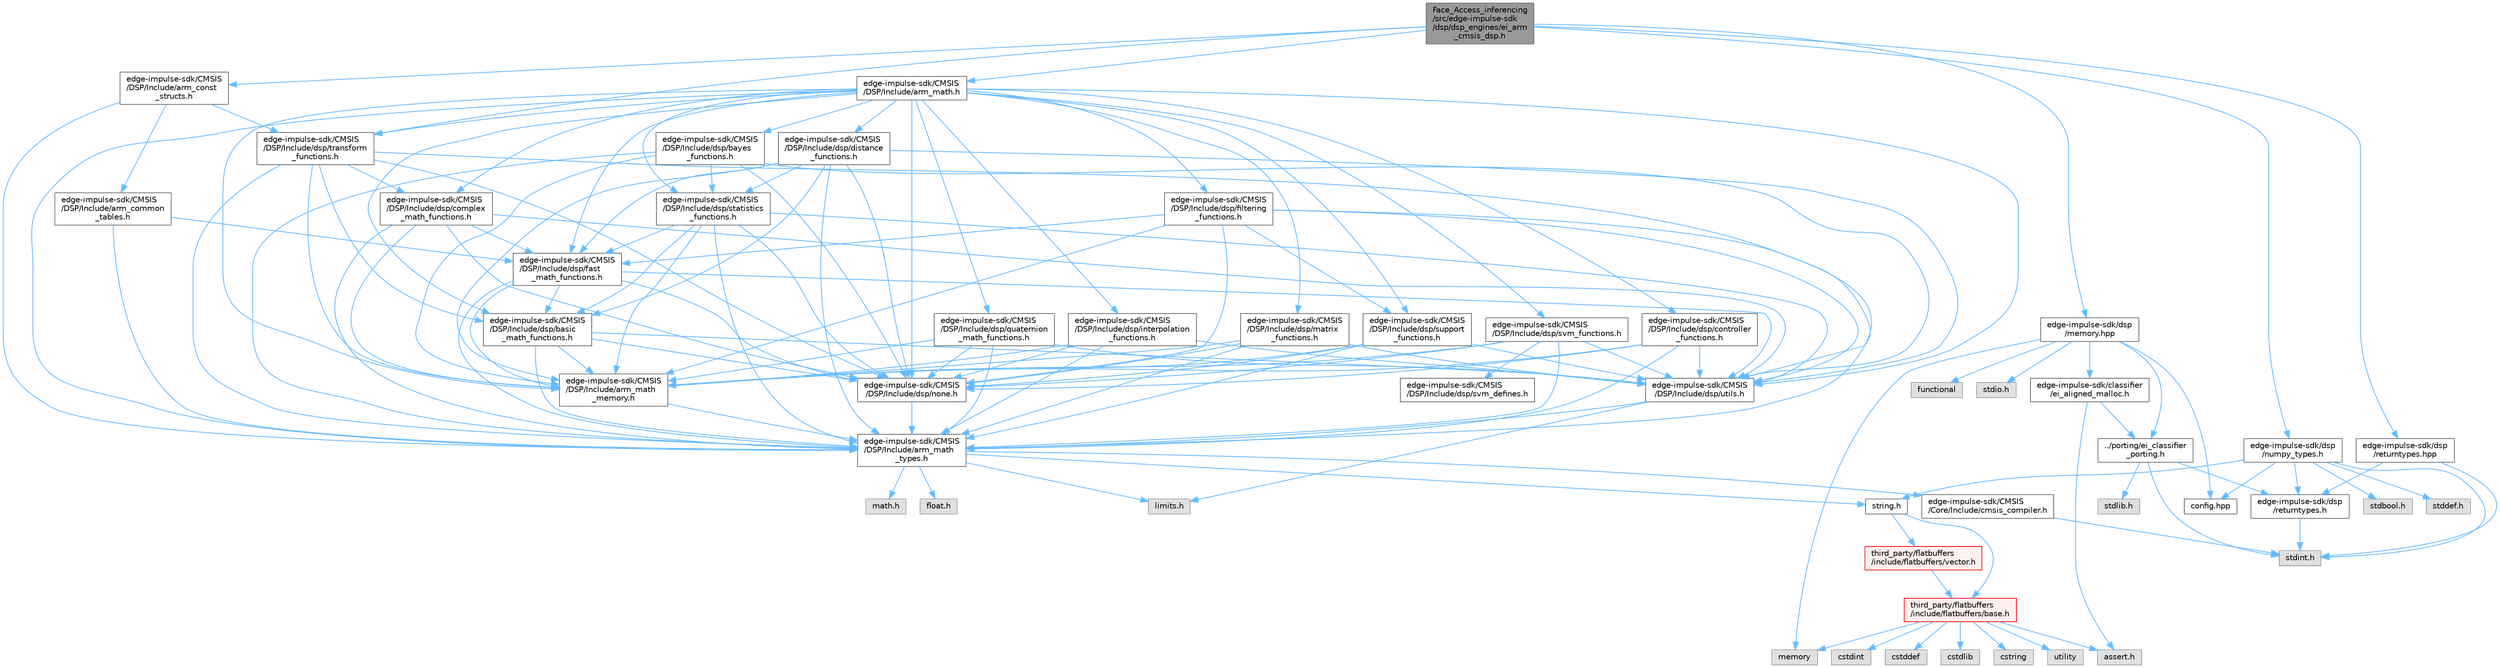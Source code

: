 digraph "Face_Access_inferencing/src/edge-impulse-sdk/dsp/dsp_engines/ei_arm_cmsis_dsp.h"
{
 // LATEX_PDF_SIZE
  bgcolor="transparent";
  edge [fontname=Helvetica,fontsize=10,labelfontname=Helvetica,labelfontsize=10];
  node [fontname=Helvetica,fontsize=10,shape=box,height=0.2,width=0.4];
  Node1 [id="Node000001",label="Face_Access_inferencing\l/src/edge-impulse-sdk\l/dsp/dsp_engines/ei_arm\l_cmsis_dsp.h",height=0.2,width=0.4,color="gray40", fillcolor="grey60", style="filled", fontcolor="black",tooltip=" "];
  Node1 -> Node2 [id="edge139_Node000001_Node000002",color="steelblue1",style="solid",tooltip=" "];
  Node2 [id="Node000002",label="edge-impulse-sdk/CMSIS\l/DSP/Include/arm_const\l_structs.h",height=0.2,width=0.4,color="grey40", fillcolor="white", style="filled",URL="$arm__const__structs_8h.html",tooltip=" "];
  Node2 -> Node3 [id="edge140_Node000002_Node000003",color="steelblue1",style="solid",tooltip=" "];
  Node3 [id="Node000003",label="edge-impulse-sdk/CMSIS\l/DSP/Include/arm_math\l_types.h",height=0.2,width=0.4,color="grey40", fillcolor="white", style="filled",URL="$arm__math__types_8h.html",tooltip=" "];
  Node3 -> Node4 [id="edge141_Node000003_Node000004",color="steelblue1",style="solid",tooltip=" "];
  Node4 [id="Node000004",label="edge-impulse-sdk/CMSIS\l/Core/Include/cmsis_compiler.h",height=0.2,width=0.4,color="grey40", fillcolor="white", style="filled",URL="$_face___access__inferencing_2src_2edge-impulse-sdk_2_c_m_s_i_s_2_core_2_include_2cmsis__compiler_8h.html",tooltip="CMSIS compiler generic header file."];
  Node4 -> Node5 [id="edge142_Node000004_Node000005",color="steelblue1",style="solid",tooltip=" "];
  Node5 [id="Node000005",label="stdint.h",height=0.2,width=0.4,color="grey60", fillcolor="#E0E0E0", style="filled",tooltip=" "];
  Node3 -> Node6 [id="edge143_Node000003_Node000006",color="steelblue1",style="solid",tooltip=" "];
  Node6 [id="Node000006",label="string.h",height=0.2,width=0.4,color="grey40", fillcolor="white", style="filled",URL="$string_8h.html",tooltip=" "];
  Node6 -> Node7 [id="edge144_Node000006_Node000007",color="steelblue1",style="solid",tooltip=" "];
  Node7 [id="Node000007",label="third_party/flatbuffers\l/include/flatbuffers/base.h",height=0.2,width=0.4,color="red", fillcolor="#FFF0F0", style="filled",URL="$base_8h.html",tooltip=" "];
  Node7 -> Node8 [id="edge145_Node000007_Node000008",color="steelblue1",style="solid",tooltip=" "];
  Node8 [id="Node000008",label="assert.h",height=0.2,width=0.4,color="grey60", fillcolor="#E0E0E0", style="filled",tooltip=" "];
  Node7 -> Node9 [id="edge146_Node000007_Node000009",color="steelblue1",style="solid",tooltip=" "];
  Node9 [id="Node000009",label="cstdint",height=0.2,width=0.4,color="grey60", fillcolor="#E0E0E0", style="filled",tooltip=" "];
  Node7 -> Node10 [id="edge147_Node000007_Node000010",color="steelblue1",style="solid",tooltip=" "];
  Node10 [id="Node000010",label="cstddef",height=0.2,width=0.4,color="grey60", fillcolor="#E0E0E0", style="filled",tooltip=" "];
  Node7 -> Node11 [id="edge148_Node000007_Node000011",color="steelblue1",style="solid",tooltip=" "];
  Node11 [id="Node000011",label="cstdlib",height=0.2,width=0.4,color="grey60", fillcolor="#E0E0E0", style="filled",tooltip=" "];
  Node7 -> Node12 [id="edge149_Node000007_Node000012",color="steelblue1",style="solid",tooltip=" "];
  Node12 [id="Node000012",label="cstring",height=0.2,width=0.4,color="grey60", fillcolor="#E0E0E0", style="filled",tooltip=" "];
  Node7 -> Node13 [id="edge150_Node000007_Node000013",color="steelblue1",style="solid",tooltip=" "];
  Node13 [id="Node000013",label="utility",height=0.2,width=0.4,color="grey60", fillcolor="#E0E0E0", style="filled",tooltip=" "];
  Node7 -> Node20 [id="edge151_Node000007_Node000020",color="steelblue1",style="solid",tooltip=" "];
  Node20 [id="Node000020",label="memory",height=0.2,width=0.4,color="grey60", fillcolor="#E0E0E0", style="filled",tooltip=" "];
  Node6 -> Node21 [id="edge152_Node000006_Node000021",color="steelblue1",style="solid",tooltip=" "];
  Node21 [id="Node000021",label="third_party/flatbuffers\l/include/flatbuffers/vector.h",height=0.2,width=0.4,color="red", fillcolor="#FFF0F0", style="filled",URL="$vector_8h.html",tooltip=" "];
  Node21 -> Node7 [id="edge153_Node000021_Node000007",color="steelblue1",style="solid",tooltip=" "];
  Node3 -> Node25 [id="edge154_Node000003_Node000025",color="steelblue1",style="solid",tooltip=" "];
  Node25 [id="Node000025",label="math.h",height=0.2,width=0.4,color="grey60", fillcolor="#E0E0E0", style="filled",tooltip=" "];
  Node3 -> Node26 [id="edge155_Node000003_Node000026",color="steelblue1",style="solid",tooltip=" "];
  Node26 [id="Node000026",label="float.h",height=0.2,width=0.4,color="grey60", fillcolor="#E0E0E0", style="filled",tooltip=" "];
  Node3 -> Node27 [id="edge156_Node000003_Node000027",color="steelblue1",style="solid",tooltip=" "];
  Node27 [id="Node000027",label="limits.h",height=0.2,width=0.4,color="grey60", fillcolor="#E0E0E0", style="filled",tooltip=" "];
  Node2 -> Node28 [id="edge157_Node000002_Node000028",color="steelblue1",style="solid",tooltip=" "];
  Node28 [id="Node000028",label="edge-impulse-sdk/CMSIS\l/DSP/Include/arm_common\l_tables.h",height=0.2,width=0.4,color="grey40", fillcolor="white", style="filled",URL="$arm__common__tables_8h.html",tooltip=" "];
  Node28 -> Node3 [id="edge158_Node000028_Node000003",color="steelblue1",style="solid",tooltip=" "];
  Node28 -> Node29 [id="edge159_Node000028_Node000029",color="steelblue1",style="solid",tooltip=" "];
  Node29 [id="Node000029",label="edge-impulse-sdk/CMSIS\l/DSP/Include/dsp/fast\l_math_functions.h",height=0.2,width=0.4,color="grey40", fillcolor="white", style="filled",URL="$fast__math__functions_8h.html",tooltip=" "];
  Node29 -> Node3 [id="edge160_Node000029_Node000003",color="steelblue1",style="solid",tooltip=" "];
  Node29 -> Node30 [id="edge161_Node000029_Node000030",color="steelblue1",style="solid",tooltip=" "];
  Node30 [id="Node000030",label="edge-impulse-sdk/CMSIS\l/DSP/Include/arm_math\l_memory.h",height=0.2,width=0.4,color="grey40", fillcolor="white", style="filled",URL="$arm__math__memory_8h.html",tooltip=" "];
  Node30 -> Node3 [id="edge162_Node000030_Node000003",color="steelblue1",style="solid",tooltip=" "];
  Node29 -> Node31 [id="edge163_Node000029_Node000031",color="steelblue1",style="solid",tooltip=" "];
  Node31 [id="Node000031",label="edge-impulse-sdk/CMSIS\l/DSP/Include/dsp/none.h",height=0.2,width=0.4,color="grey40", fillcolor="white", style="filled",URL="$none_8h.html",tooltip=" "];
  Node31 -> Node3 [id="edge164_Node000031_Node000003",color="steelblue1",style="solid",tooltip=" "];
  Node29 -> Node32 [id="edge165_Node000029_Node000032",color="steelblue1",style="solid",tooltip=" "];
  Node32 [id="Node000032",label="edge-impulse-sdk/CMSIS\l/DSP/Include/dsp/utils.h",height=0.2,width=0.4,color="grey40", fillcolor="white", style="filled",URL="$utils_8h.html",tooltip=" "];
  Node32 -> Node3 [id="edge166_Node000032_Node000003",color="steelblue1",style="solid",tooltip=" "];
  Node32 -> Node27 [id="edge167_Node000032_Node000027",color="steelblue1",style="solid",tooltip=" "];
  Node29 -> Node33 [id="edge168_Node000029_Node000033",color="steelblue1",style="solid",tooltip=" "];
  Node33 [id="Node000033",label="edge-impulse-sdk/CMSIS\l/DSP/Include/dsp/basic\l_math_functions.h",height=0.2,width=0.4,color="grey40", fillcolor="white", style="filled",URL="$basic__math__functions_8h.html",tooltip=" "];
  Node33 -> Node3 [id="edge169_Node000033_Node000003",color="steelblue1",style="solid",tooltip=" "];
  Node33 -> Node30 [id="edge170_Node000033_Node000030",color="steelblue1",style="solid",tooltip=" "];
  Node33 -> Node31 [id="edge171_Node000033_Node000031",color="steelblue1",style="solid",tooltip=" "];
  Node33 -> Node32 [id="edge172_Node000033_Node000032",color="steelblue1",style="solid",tooltip=" "];
  Node2 -> Node34 [id="edge173_Node000002_Node000034",color="steelblue1",style="solid",tooltip=" "];
  Node34 [id="Node000034",label="edge-impulse-sdk/CMSIS\l/DSP/Include/dsp/transform\l_functions.h",height=0.2,width=0.4,color="grey40", fillcolor="white", style="filled",URL="$transform__functions_8h.html",tooltip=" "];
  Node34 -> Node3 [id="edge174_Node000034_Node000003",color="steelblue1",style="solid",tooltip=" "];
  Node34 -> Node30 [id="edge175_Node000034_Node000030",color="steelblue1",style="solid",tooltip=" "];
  Node34 -> Node31 [id="edge176_Node000034_Node000031",color="steelblue1",style="solid",tooltip=" "];
  Node34 -> Node32 [id="edge177_Node000034_Node000032",color="steelblue1",style="solid",tooltip=" "];
  Node34 -> Node33 [id="edge178_Node000034_Node000033",color="steelblue1",style="solid",tooltip=" "];
  Node34 -> Node35 [id="edge179_Node000034_Node000035",color="steelblue1",style="solid",tooltip=" "];
  Node35 [id="Node000035",label="edge-impulse-sdk/CMSIS\l/DSP/Include/dsp/complex\l_math_functions.h",height=0.2,width=0.4,color="grey40", fillcolor="white", style="filled",URL="$complex__math__functions_8h.html",tooltip=" "];
  Node35 -> Node3 [id="edge180_Node000035_Node000003",color="steelblue1",style="solid",tooltip=" "];
  Node35 -> Node30 [id="edge181_Node000035_Node000030",color="steelblue1",style="solid",tooltip=" "];
  Node35 -> Node31 [id="edge182_Node000035_Node000031",color="steelblue1",style="solid",tooltip=" "];
  Node35 -> Node32 [id="edge183_Node000035_Node000032",color="steelblue1",style="solid",tooltip=" "];
  Node35 -> Node29 [id="edge184_Node000035_Node000029",color="steelblue1",style="solid",tooltip=" "];
  Node1 -> Node36 [id="edge185_Node000001_Node000036",color="steelblue1",style="solid",tooltip=" "];
  Node36 [id="Node000036",label="edge-impulse-sdk/CMSIS\l/DSP/Include/arm_math.h",height=0.2,width=0.4,color="grey40", fillcolor="white", style="filled",URL="$arm__math_8h.html",tooltip=" "];
  Node36 -> Node3 [id="edge186_Node000036_Node000003",color="steelblue1",style="solid",tooltip=" "];
  Node36 -> Node30 [id="edge187_Node000036_Node000030",color="steelblue1",style="solid",tooltip=" "];
  Node36 -> Node31 [id="edge188_Node000036_Node000031",color="steelblue1",style="solid",tooltip=" "];
  Node36 -> Node32 [id="edge189_Node000036_Node000032",color="steelblue1",style="solid",tooltip=" "];
  Node36 -> Node33 [id="edge190_Node000036_Node000033",color="steelblue1",style="solid",tooltip=" "];
  Node36 -> Node37 [id="edge191_Node000036_Node000037",color="steelblue1",style="solid",tooltip=" "];
  Node37 [id="Node000037",label="edge-impulse-sdk/CMSIS\l/DSP/Include/dsp/interpolation\l_functions.h",height=0.2,width=0.4,color="grey40", fillcolor="white", style="filled",URL="$interpolation__functions_8h.html",tooltip=" "];
  Node37 -> Node3 [id="edge192_Node000037_Node000003",color="steelblue1",style="solid",tooltip=" "];
  Node37 -> Node30 [id="edge193_Node000037_Node000030",color="steelblue1",style="solid",tooltip=" "];
  Node37 -> Node31 [id="edge194_Node000037_Node000031",color="steelblue1",style="solid",tooltip=" "];
  Node37 -> Node32 [id="edge195_Node000037_Node000032",color="steelblue1",style="solid",tooltip=" "];
  Node36 -> Node38 [id="edge196_Node000036_Node000038",color="steelblue1",style="solid",tooltip=" "];
  Node38 [id="Node000038",label="edge-impulse-sdk/CMSIS\l/DSP/Include/dsp/bayes\l_functions.h",height=0.2,width=0.4,color="grey40", fillcolor="white", style="filled",URL="$bayes__functions_8h.html",tooltip=" "];
  Node38 -> Node3 [id="edge197_Node000038_Node000003",color="steelblue1",style="solid",tooltip=" "];
  Node38 -> Node30 [id="edge198_Node000038_Node000030",color="steelblue1",style="solid",tooltip=" "];
  Node38 -> Node31 [id="edge199_Node000038_Node000031",color="steelblue1",style="solid",tooltip=" "];
  Node38 -> Node32 [id="edge200_Node000038_Node000032",color="steelblue1",style="solid",tooltip=" "];
  Node38 -> Node39 [id="edge201_Node000038_Node000039",color="steelblue1",style="solid",tooltip=" "];
  Node39 [id="Node000039",label="edge-impulse-sdk/CMSIS\l/DSP/Include/dsp/statistics\l_functions.h",height=0.2,width=0.4,color="grey40", fillcolor="white", style="filled",URL="$statistics__functions_8h.html",tooltip=" "];
  Node39 -> Node3 [id="edge202_Node000039_Node000003",color="steelblue1",style="solid",tooltip=" "];
  Node39 -> Node30 [id="edge203_Node000039_Node000030",color="steelblue1",style="solid",tooltip=" "];
  Node39 -> Node31 [id="edge204_Node000039_Node000031",color="steelblue1",style="solid",tooltip=" "];
  Node39 -> Node32 [id="edge205_Node000039_Node000032",color="steelblue1",style="solid",tooltip=" "];
  Node39 -> Node33 [id="edge206_Node000039_Node000033",color="steelblue1",style="solid",tooltip=" "];
  Node39 -> Node29 [id="edge207_Node000039_Node000029",color="steelblue1",style="solid",tooltip=" "];
  Node36 -> Node40 [id="edge208_Node000036_Node000040",color="steelblue1",style="solid",tooltip=" "];
  Node40 [id="Node000040",label="edge-impulse-sdk/CMSIS\l/DSP/Include/dsp/matrix\l_functions.h",height=0.2,width=0.4,color="grey40", fillcolor="white", style="filled",URL="$matrix__functions_8h.html",tooltip=" "];
  Node40 -> Node3 [id="edge209_Node000040_Node000003",color="steelblue1",style="solid",tooltip=" "];
  Node40 -> Node30 [id="edge210_Node000040_Node000030",color="steelblue1",style="solid",tooltip=" "];
  Node40 -> Node31 [id="edge211_Node000040_Node000031",color="steelblue1",style="solid",tooltip=" "];
  Node40 -> Node32 [id="edge212_Node000040_Node000032",color="steelblue1",style="solid",tooltip=" "];
  Node36 -> Node35 [id="edge213_Node000036_Node000035",color="steelblue1",style="solid",tooltip=" "];
  Node36 -> Node39 [id="edge214_Node000036_Node000039",color="steelblue1",style="solid",tooltip=" "];
  Node36 -> Node41 [id="edge215_Node000036_Node000041",color="steelblue1",style="solid",tooltip=" "];
  Node41 [id="Node000041",label="edge-impulse-sdk/CMSIS\l/DSP/Include/dsp/controller\l_functions.h",height=0.2,width=0.4,color="grey40", fillcolor="white", style="filled",URL="$controller__functions_8h.html",tooltip=" "];
  Node41 -> Node3 [id="edge216_Node000041_Node000003",color="steelblue1",style="solid",tooltip=" "];
  Node41 -> Node30 [id="edge217_Node000041_Node000030",color="steelblue1",style="solid",tooltip=" "];
  Node41 -> Node31 [id="edge218_Node000041_Node000031",color="steelblue1",style="solid",tooltip=" "];
  Node41 -> Node32 [id="edge219_Node000041_Node000032",color="steelblue1",style="solid",tooltip=" "];
  Node36 -> Node42 [id="edge220_Node000036_Node000042",color="steelblue1",style="solid",tooltip=" "];
  Node42 [id="Node000042",label="edge-impulse-sdk/CMSIS\l/DSP/Include/dsp/support\l_functions.h",height=0.2,width=0.4,color="grey40", fillcolor="white", style="filled",URL="$support__functions_8h.html",tooltip=" "];
  Node42 -> Node3 [id="edge221_Node000042_Node000003",color="steelblue1",style="solid",tooltip=" "];
  Node42 -> Node30 [id="edge222_Node000042_Node000030",color="steelblue1",style="solid",tooltip=" "];
  Node42 -> Node31 [id="edge223_Node000042_Node000031",color="steelblue1",style="solid",tooltip=" "];
  Node42 -> Node32 [id="edge224_Node000042_Node000032",color="steelblue1",style="solid",tooltip=" "];
  Node36 -> Node43 [id="edge225_Node000036_Node000043",color="steelblue1",style="solid",tooltip=" "];
  Node43 [id="Node000043",label="edge-impulse-sdk/CMSIS\l/DSP/Include/dsp/distance\l_functions.h",height=0.2,width=0.4,color="grey40", fillcolor="white", style="filled",URL="$distance__functions_8h.html",tooltip=" "];
  Node43 -> Node3 [id="edge226_Node000043_Node000003",color="steelblue1",style="solid",tooltip=" "];
  Node43 -> Node30 [id="edge227_Node000043_Node000030",color="steelblue1",style="solid",tooltip=" "];
  Node43 -> Node31 [id="edge228_Node000043_Node000031",color="steelblue1",style="solid",tooltip=" "];
  Node43 -> Node32 [id="edge229_Node000043_Node000032",color="steelblue1",style="solid",tooltip=" "];
  Node43 -> Node39 [id="edge230_Node000043_Node000039",color="steelblue1",style="solid",tooltip=" "];
  Node43 -> Node33 [id="edge231_Node000043_Node000033",color="steelblue1",style="solid",tooltip=" "];
  Node43 -> Node29 [id="edge232_Node000043_Node000029",color="steelblue1",style="solid",tooltip=" "];
  Node36 -> Node44 [id="edge233_Node000036_Node000044",color="steelblue1",style="solid",tooltip=" "];
  Node44 [id="Node000044",label="edge-impulse-sdk/CMSIS\l/DSP/Include/dsp/svm_functions.h",height=0.2,width=0.4,color="grey40", fillcolor="white", style="filled",URL="$svm__functions_8h.html",tooltip=" "];
  Node44 -> Node3 [id="edge234_Node000044_Node000003",color="steelblue1",style="solid",tooltip=" "];
  Node44 -> Node30 [id="edge235_Node000044_Node000030",color="steelblue1",style="solid",tooltip=" "];
  Node44 -> Node31 [id="edge236_Node000044_Node000031",color="steelblue1",style="solid",tooltip=" "];
  Node44 -> Node32 [id="edge237_Node000044_Node000032",color="steelblue1",style="solid",tooltip=" "];
  Node44 -> Node45 [id="edge238_Node000044_Node000045",color="steelblue1",style="solid",tooltip=" "];
  Node45 [id="Node000045",label="edge-impulse-sdk/CMSIS\l/DSP/Include/dsp/svm_defines.h",height=0.2,width=0.4,color="grey40", fillcolor="white", style="filled",URL="$svm__defines_8h.html",tooltip=" "];
  Node36 -> Node29 [id="edge239_Node000036_Node000029",color="steelblue1",style="solid",tooltip=" "];
  Node36 -> Node34 [id="edge240_Node000036_Node000034",color="steelblue1",style="solid",tooltip=" "];
  Node36 -> Node46 [id="edge241_Node000036_Node000046",color="steelblue1",style="solid",tooltip=" "];
  Node46 [id="Node000046",label="edge-impulse-sdk/CMSIS\l/DSP/Include/dsp/filtering\l_functions.h",height=0.2,width=0.4,color="grey40", fillcolor="white", style="filled",URL="$filtering__functions_8h.html",tooltip=" "];
  Node46 -> Node3 [id="edge242_Node000046_Node000003",color="steelblue1",style="solid",tooltip=" "];
  Node46 -> Node30 [id="edge243_Node000046_Node000030",color="steelblue1",style="solid",tooltip=" "];
  Node46 -> Node31 [id="edge244_Node000046_Node000031",color="steelblue1",style="solid",tooltip=" "];
  Node46 -> Node32 [id="edge245_Node000046_Node000032",color="steelblue1",style="solid",tooltip=" "];
  Node46 -> Node42 [id="edge246_Node000046_Node000042",color="steelblue1",style="solid",tooltip=" "];
  Node46 -> Node29 [id="edge247_Node000046_Node000029",color="steelblue1",style="solid",tooltip=" "];
  Node36 -> Node47 [id="edge248_Node000036_Node000047",color="steelblue1",style="solid",tooltip=" "];
  Node47 [id="Node000047",label="edge-impulse-sdk/CMSIS\l/DSP/Include/dsp/quaternion\l_math_functions.h",height=0.2,width=0.4,color="grey40", fillcolor="white", style="filled",URL="$quaternion__math__functions_8h.html",tooltip=" "];
  Node47 -> Node3 [id="edge249_Node000047_Node000003",color="steelblue1",style="solid",tooltip=" "];
  Node47 -> Node30 [id="edge250_Node000047_Node000030",color="steelblue1",style="solid",tooltip=" "];
  Node47 -> Node31 [id="edge251_Node000047_Node000031",color="steelblue1",style="solid",tooltip=" "];
  Node47 -> Node32 [id="edge252_Node000047_Node000032",color="steelblue1",style="solid",tooltip=" "];
  Node1 -> Node34 [id="edge253_Node000001_Node000034",color="steelblue1",style="solid",tooltip=" "];
  Node1 -> Node48 [id="edge254_Node000001_Node000048",color="steelblue1",style="solid",tooltip=" "];
  Node48 [id="Node000048",label="edge-impulse-sdk/dsp\l/memory.hpp",height=0.2,width=0.4,color="grey40", fillcolor="white", style="filled",URL="$memory_8hpp.html",tooltip=" "];
  Node48 -> Node49 [id="edge255_Node000048_Node000049",color="steelblue1",style="solid",tooltip=" "];
  Node49 [id="Node000049",label="functional",height=0.2,width=0.4,color="grey60", fillcolor="#E0E0E0", style="filled",tooltip=" "];
  Node48 -> Node50 [id="edge256_Node000048_Node000050",color="steelblue1",style="solid",tooltip=" "];
  Node50 [id="Node000050",label="stdio.h",height=0.2,width=0.4,color="grey60", fillcolor="#E0E0E0", style="filled",tooltip=" "];
  Node48 -> Node20 [id="edge257_Node000048_Node000020",color="steelblue1",style="solid",tooltip=" "];
  Node48 -> Node51 [id="edge258_Node000048_Node000051",color="steelblue1",style="solid",tooltip=" "];
  Node51 [id="Node000051",label="../porting/ei_classifier\l_porting.h",height=0.2,width=0.4,color="grey40", fillcolor="white", style="filled",URL="$ei__classifier__porting_8h.html",tooltip=" "];
  Node51 -> Node5 [id="edge259_Node000051_Node000005",color="steelblue1",style="solid",tooltip=" "];
  Node51 -> Node52 [id="edge260_Node000051_Node000052",color="steelblue1",style="solid",tooltip=" "];
  Node52 [id="Node000052",label="stdlib.h",height=0.2,width=0.4,color="grey60", fillcolor="#E0E0E0", style="filled",tooltip=" "];
  Node51 -> Node53 [id="edge261_Node000051_Node000053",color="steelblue1",style="solid",tooltip=" "];
  Node53 [id="Node000053",label="edge-impulse-sdk/dsp\l/returntypes.h",height=0.2,width=0.4,color="grey40", fillcolor="white", style="filled",URL="$returntypes_8h.html",tooltip=" "];
  Node53 -> Node5 [id="edge262_Node000053_Node000005",color="steelblue1",style="solid",tooltip=" "];
  Node48 -> Node54 [id="edge263_Node000048_Node000054",color="steelblue1",style="solid",tooltip=" "];
  Node54 [id="Node000054",label="edge-impulse-sdk/classifier\l/ei_aligned_malloc.h",height=0.2,width=0.4,color="grey40", fillcolor="white", style="filled",URL="$ei__aligned__malloc_8h.html",tooltip=" "];
  Node54 -> Node8 [id="edge264_Node000054_Node000008",color="steelblue1",style="solid",tooltip=" "];
  Node54 -> Node51 [id="edge265_Node000054_Node000051",color="steelblue1",style="solid",tooltip=" "];
  Node48 -> Node55 [id="edge266_Node000048_Node000055",color="steelblue1",style="solid",tooltip=" "];
  Node55 [id="Node000055",label="config.hpp",height=0.2,width=0.4,color="grey40", fillcolor="white", style="filled",URL="$config_8hpp.html",tooltip=" "];
  Node1 -> Node56 [id="edge267_Node000001_Node000056",color="steelblue1",style="solid",tooltip=" "];
  Node56 [id="Node000056",label="edge-impulse-sdk/dsp\l/numpy_types.h",height=0.2,width=0.4,color="grey40", fillcolor="white", style="filled",URL="$numpy__types_8h.html",tooltip=" "];
  Node56 -> Node5 [id="edge268_Node000056_Node000005",color="steelblue1",style="solid",tooltip=" "];
  Node56 -> Node57 [id="edge269_Node000056_Node000057",color="steelblue1",style="solid",tooltip=" "];
  Node57 [id="Node000057",label="stdbool.h",height=0.2,width=0.4,color="grey60", fillcolor="#E0E0E0", style="filled",tooltip=" "];
  Node56 -> Node6 [id="edge270_Node000056_Node000006",color="steelblue1",style="solid",tooltip=" "];
  Node56 -> Node58 [id="edge271_Node000056_Node000058",color="steelblue1",style="solid",tooltip=" "];
  Node58 [id="Node000058",label="stddef.h",height=0.2,width=0.4,color="grey60", fillcolor="#E0E0E0", style="filled",tooltip=" "];
  Node56 -> Node55 [id="edge272_Node000056_Node000055",color="steelblue1",style="solid",tooltip=" "];
  Node56 -> Node53 [id="edge273_Node000056_Node000053",color="steelblue1",style="solid",tooltip=" "];
  Node1 -> Node59 [id="edge274_Node000001_Node000059",color="steelblue1",style="solid",tooltip=" "];
  Node59 [id="Node000059",label="edge-impulse-sdk/dsp\l/returntypes.hpp",height=0.2,width=0.4,color="grey40", fillcolor="white", style="filled",URL="$returntypes_8hpp.html",tooltip=" "];
  Node59 -> Node5 [id="edge275_Node000059_Node000005",color="steelblue1",style="solid",tooltip=" "];
  Node59 -> Node53 [id="edge276_Node000059_Node000053",color="steelblue1",style="solid",tooltip=" "];
}
